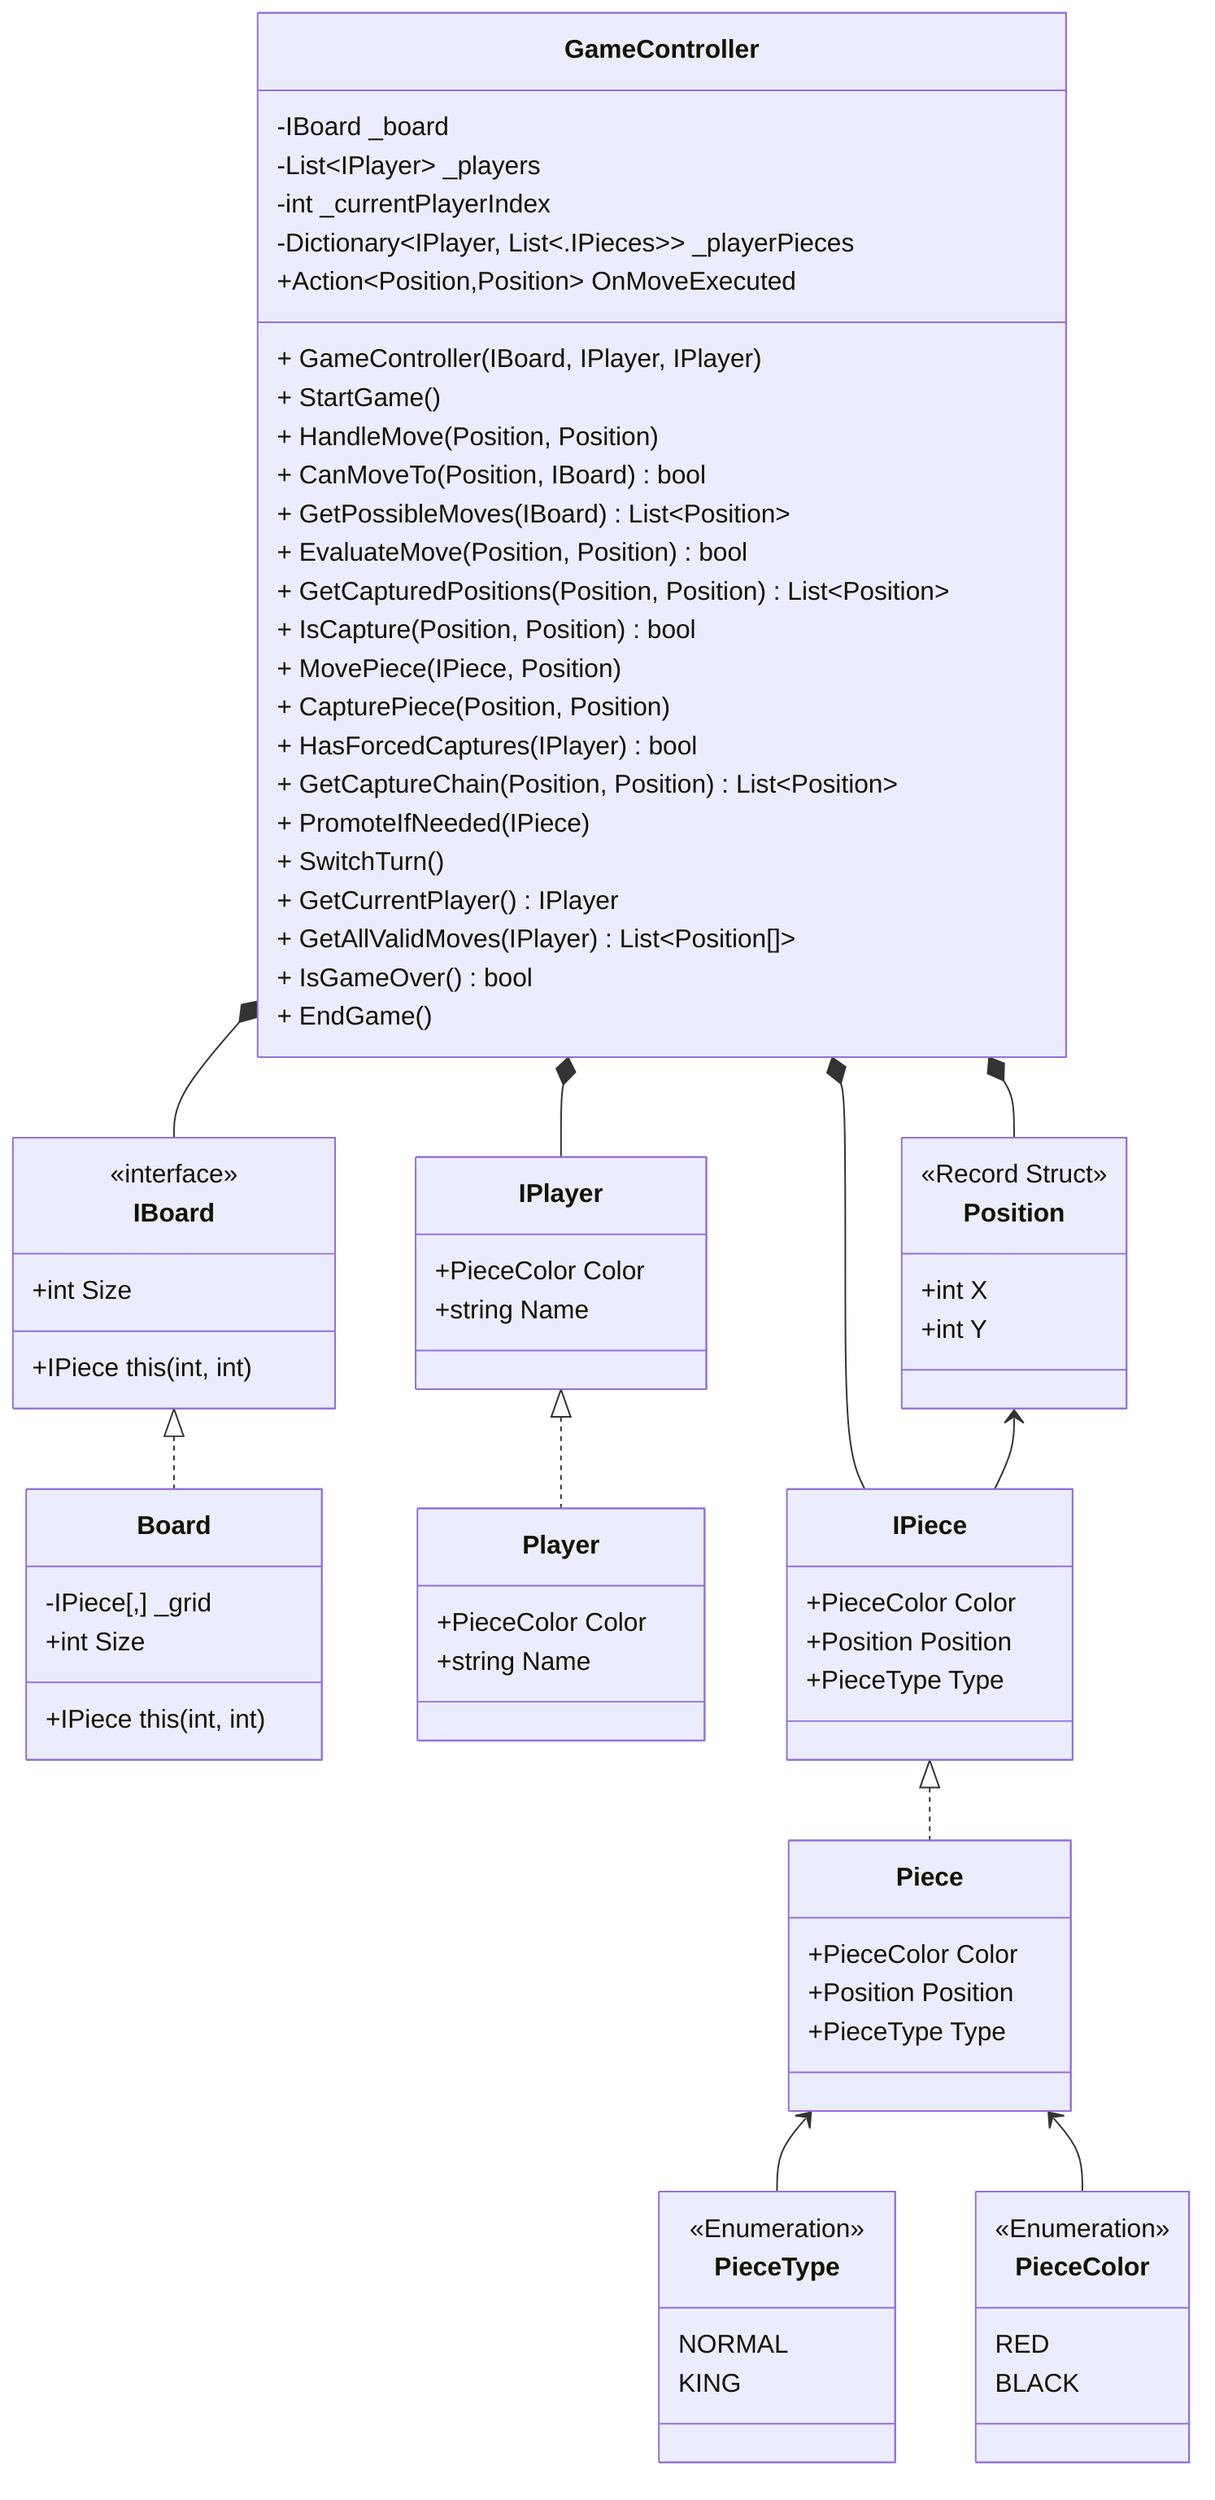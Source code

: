 classDiagram
    class GameController {

        -IBoard _board 
        -List~IPlayer~ _players 
        -int _currentPlayerIndex 
        -Dictionary~IPlayer, List<.IPieces>~ _playerPieces 
        +Action~Position,Position~ OnMoveExecuted
        
        + GameController(IBoard, IPlayer, IPlayer) 
        + StartGame()
        + HandleMove(Position, Position)
        + CanMoveTo(Position, IBoard) bool
        + GetPossibleMoves(IBoard) List~Position~
        + EvaluateMove(Position, Position) bool
        + GetCapturedPositions(Position, Position) List~Position~
        + IsCapture(Position, Position) bool
        + MovePiece(IPiece, Position)
        + CapturePiece(Position, Position)
        + HasForcedCaptures(IPlayer) bool      
        + GetCaptureChain(Position, Position) List~Position~
        + PromoteIfNeeded(IPiece)
        + SwitchTurn()
        + GetCurrentPlayer() IPlayer
        + GetAllValidMoves(IPlayer) List~Position[]~
        + IsGameOver() bool
        + EndGame()

    }

    class IBoard {
        <<interface>>
        +int Size
        +IPiece this(int, int)

    }

    class Board {
        -IPiece[,] _grid
        +int Size
        +IPiece this(int, int)
    }
    
    class IPlayer {
        +PieceColor Color 
        +string Name 
    }
    
    class Player {
        +PieceColor Color 
        +string Name 
    }
    
    class IPiece {
        +PieceColor Color 
        +Position Position 
        +PieceType Type 
    }
    
    class Piece {
        +PieceColor Color 
        +Position Position 
        +PieceType Type 
    }
    
    class Position {
        <<Record Struct>>
        +int X 
        +int Y 
    }

    class PieceType {
        <<Enumeration>>
        NORMAL 
        KING 
    }
    
    class PieceColor {
        <<Enumeration>>
        RED 
        BLACK 
    }

    GameController *-- IBoard
    GameController *-- IPlayer
    GameController *-- IPiece
    GameController *-- Position

    IBoard <|.. Board
    IPlayer <|.. Player
    IPiece <|.. Piece
    Piece <-- PieceType
    Piece <-- PieceColor

    Position <-- IPiece